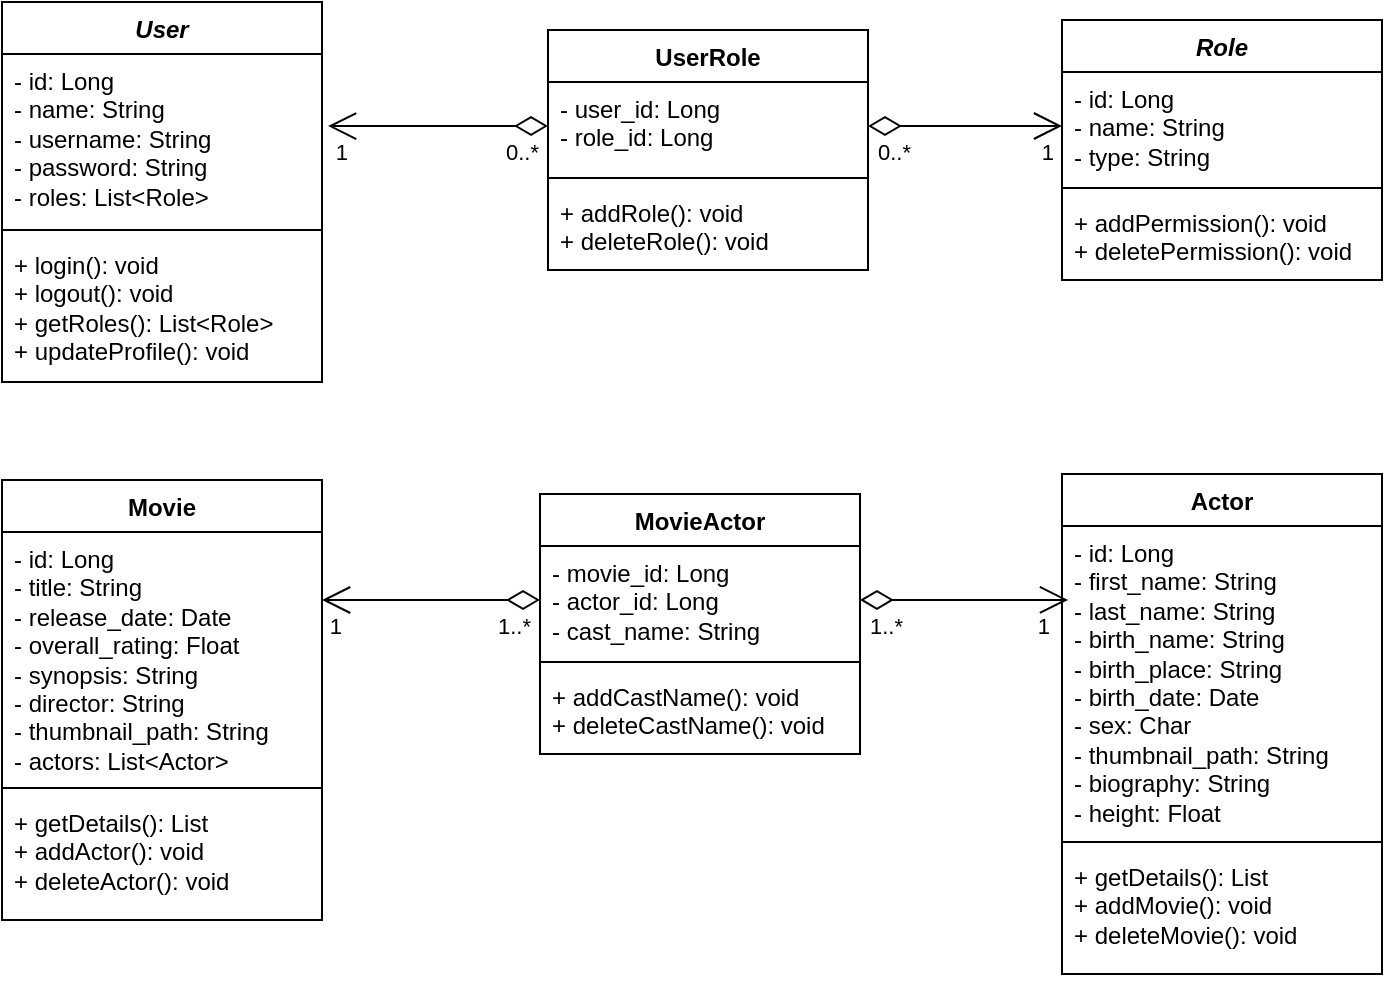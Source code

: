 <mxfile version="28.0.5">
  <diagram name="Page-1" id="QyTeDFzO0Lx-K44ou8np">
    <mxGraphModel dx="1055" dy="791" grid="1" gridSize="10" guides="1" tooltips="1" connect="1" arrows="1" fold="1" page="1" pageScale="1" pageWidth="850" pageHeight="1100" math="0" shadow="0">
      <root>
        <mxCell id="0" />
        <mxCell id="1" parent="0" />
        <mxCell id="ivrSB7jrcuk7AmbhE4pL-1" value="&lt;i&gt;User&lt;/i&gt;" style="swimlane;fontStyle=1;align=center;verticalAlign=top;childLayout=stackLayout;horizontal=1;startSize=26;horizontalStack=0;resizeParent=1;resizeParentMax=0;resizeLast=0;collapsible=1;marginBottom=0;whiteSpace=wrap;html=1;" parent="1" vertex="1">
          <mxGeometry x="77" y="41" width="160" height="190" as="geometry" />
        </mxCell>
        <mxCell id="ivrSB7jrcuk7AmbhE4pL-2" value="- id: Long&lt;div&gt;- name: String&lt;/div&gt;&lt;div&gt;- username: String&lt;/div&gt;&lt;div&gt;- password: String&lt;/div&gt;&lt;div&gt;- roles: List&amp;lt;Role&amp;gt;&lt;/div&gt;" style="text;strokeColor=none;fillColor=none;align=left;verticalAlign=top;spacingLeft=4;spacingRight=4;overflow=hidden;rotatable=0;points=[[0,0.5],[1,0.5]];portConstraint=eastwest;whiteSpace=wrap;html=1;" parent="ivrSB7jrcuk7AmbhE4pL-1" vertex="1">
          <mxGeometry y="26" width="160" height="84" as="geometry" />
        </mxCell>
        <mxCell id="ivrSB7jrcuk7AmbhE4pL-3" value="" style="line;strokeWidth=1;fillColor=none;align=left;verticalAlign=middle;spacingTop=-1;spacingLeft=3;spacingRight=3;rotatable=0;labelPosition=right;points=[];portConstraint=eastwest;strokeColor=inherit;" parent="ivrSB7jrcuk7AmbhE4pL-1" vertex="1">
          <mxGeometry y="110" width="160" height="8" as="geometry" />
        </mxCell>
        <mxCell id="ivrSB7jrcuk7AmbhE4pL-4" value="&lt;div&gt;+ login(): void&lt;/div&gt;&lt;div&gt;+ logout(): void&lt;/div&gt;&lt;div&gt;+ getRoles(): List&amp;lt;Role&amp;gt;&lt;/div&gt;&lt;div&gt;+ updateProfile(): void&lt;/div&gt;" style="text;strokeColor=none;fillColor=none;align=left;verticalAlign=top;spacingLeft=4;spacingRight=4;overflow=hidden;rotatable=0;points=[[0,0.5],[1,0.5]];portConstraint=eastwest;whiteSpace=wrap;html=1;" parent="ivrSB7jrcuk7AmbhE4pL-1" vertex="1">
          <mxGeometry y="118" width="160" height="72" as="geometry" />
        </mxCell>
        <mxCell id="ivrSB7jrcuk7AmbhE4pL-5" value="&lt;i&gt;Role&lt;/i&gt;" style="swimlane;fontStyle=1;align=center;verticalAlign=top;childLayout=stackLayout;horizontal=1;startSize=26;horizontalStack=0;resizeParent=1;resizeParentMax=0;resizeLast=0;collapsible=1;marginBottom=0;whiteSpace=wrap;html=1;" parent="1" vertex="1">
          <mxGeometry x="607" y="50" width="160" height="130" as="geometry" />
        </mxCell>
        <mxCell id="ivrSB7jrcuk7AmbhE4pL-6" value="- id: Long&lt;div&gt;- name: String&lt;/div&gt;&lt;div&gt;- type: String&lt;/div&gt;" style="text;strokeColor=none;fillColor=none;align=left;verticalAlign=top;spacingLeft=4;spacingRight=4;overflow=hidden;rotatable=0;points=[[0,0.5],[1,0.5]];portConstraint=eastwest;whiteSpace=wrap;html=1;" parent="ivrSB7jrcuk7AmbhE4pL-5" vertex="1">
          <mxGeometry y="26" width="160" height="54" as="geometry" />
        </mxCell>
        <mxCell id="ivrSB7jrcuk7AmbhE4pL-7" value="" style="line;strokeWidth=1;fillColor=none;align=left;verticalAlign=middle;spacingTop=-1;spacingLeft=3;spacingRight=3;rotatable=0;labelPosition=right;points=[];portConstraint=eastwest;strokeColor=inherit;" parent="ivrSB7jrcuk7AmbhE4pL-5" vertex="1">
          <mxGeometry y="80" width="160" height="8" as="geometry" />
        </mxCell>
        <mxCell id="ivrSB7jrcuk7AmbhE4pL-8" value="&lt;div&gt;+ addPermission(): void&lt;/div&gt;&lt;div&gt;+ deletePermission(): void&lt;/div&gt;" style="text;strokeColor=none;fillColor=none;align=left;verticalAlign=top;spacingLeft=4;spacingRight=4;overflow=hidden;rotatable=0;points=[[0,0.5],[1,0.5]];portConstraint=eastwest;whiteSpace=wrap;html=1;" parent="ivrSB7jrcuk7AmbhE4pL-5" vertex="1">
          <mxGeometry y="88" width="160" height="42" as="geometry" />
        </mxCell>
        <mxCell id="ivrSB7jrcuk7AmbhE4pL-9" value="Movie" style="swimlane;fontStyle=1;align=center;verticalAlign=top;childLayout=stackLayout;horizontal=1;startSize=26;horizontalStack=0;resizeParent=1;resizeParentMax=0;resizeLast=0;collapsible=1;marginBottom=0;whiteSpace=wrap;html=1;" parent="1" vertex="1">
          <mxGeometry x="77" y="280" width="160" height="220" as="geometry" />
        </mxCell>
        <mxCell id="ivrSB7jrcuk7AmbhE4pL-10" value="- id: Long&lt;div&gt;- title: String&lt;/div&gt;&lt;div&gt;- release_date: Date&lt;/div&gt;&lt;div&gt;- overall_rating: Float&lt;/div&gt;&lt;div&gt;- synopsis: String&lt;/div&gt;&lt;div&gt;- director: String&lt;/div&gt;&lt;div&gt;- thumbnail_path: String&lt;/div&gt;&lt;div&gt;- actors: List&amp;lt;Actor&amp;gt;&lt;/div&gt;" style="text;strokeColor=none;fillColor=none;align=left;verticalAlign=top;spacingLeft=4;spacingRight=4;overflow=hidden;rotatable=0;points=[[0,0.5],[1,0.5]];portConstraint=eastwest;whiteSpace=wrap;html=1;" parent="ivrSB7jrcuk7AmbhE4pL-9" vertex="1">
          <mxGeometry y="26" width="160" height="124" as="geometry" />
        </mxCell>
        <mxCell id="ivrSB7jrcuk7AmbhE4pL-11" value="" style="line;strokeWidth=1;fillColor=none;align=left;verticalAlign=middle;spacingTop=-1;spacingLeft=3;spacingRight=3;rotatable=0;labelPosition=right;points=[];portConstraint=eastwest;strokeColor=inherit;" parent="ivrSB7jrcuk7AmbhE4pL-9" vertex="1">
          <mxGeometry y="150" width="160" height="8" as="geometry" />
        </mxCell>
        <mxCell id="ivrSB7jrcuk7AmbhE4pL-12" value="&lt;div&gt;+ getDetails(): List&lt;/div&gt;&lt;div&gt;+ addActor(): void&lt;/div&gt;&lt;div&gt;+ deleteActor(): void&lt;/div&gt;" style="text;strokeColor=none;fillColor=none;align=left;verticalAlign=top;spacingLeft=4;spacingRight=4;overflow=hidden;rotatable=0;points=[[0,0.5],[1,0.5]];portConstraint=eastwest;whiteSpace=wrap;html=1;" parent="ivrSB7jrcuk7AmbhE4pL-9" vertex="1">
          <mxGeometry y="158" width="160" height="62" as="geometry" />
        </mxCell>
        <mxCell id="ivrSB7jrcuk7AmbhE4pL-13" value="MovieActor" style="swimlane;fontStyle=1;align=center;verticalAlign=top;childLayout=stackLayout;horizontal=1;startSize=26;horizontalStack=0;resizeParent=1;resizeParentMax=0;resizeLast=0;collapsible=1;marginBottom=0;whiteSpace=wrap;html=1;" parent="1" vertex="1">
          <mxGeometry x="346" y="287" width="160" height="130" as="geometry" />
        </mxCell>
        <mxCell id="ivrSB7jrcuk7AmbhE4pL-14" value="- movie_id: Long&lt;div&gt;- actor_id: Long&lt;/div&gt;&lt;div&gt;- cast_name: String&lt;/div&gt;" style="text;strokeColor=none;fillColor=none;align=left;verticalAlign=top;spacingLeft=4;spacingRight=4;overflow=hidden;rotatable=0;points=[[0,0.5],[1,0.5]];portConstraint=eastwest;whiteSpace=wrap;html=1;" parent="ivrSB7jrcuk7AmbhE4pL-13" vertex="1">
          <mxGeometry y="26" width="160" height="54" as="geometry" />
        </mxCell>
        <mxCell id="ivrSB7jrcuk7AmbhE4pL-15" value="" style="line;strokeWidth=1;fillColor=none;align=left;verticalAlign=middle;spacingTop=-1;spacingLeft=3;spacingRight=3;rotatable=0;labelPosition=right;points=[];portConstraint=eastwest;strokeColor=inherit;" parent="ivrSB7jrcuk7AmbhE4pL-13" vertex="1">
          <mxGeometry y="80" width="160" height="8" as="geometry" />
        </mxCell>
        <mxCell id="ivrSB7jrcuk7AmbhE4pL-16" value="&lt;div&gt;+ addCastName(): void&lt;/div&gt;&lt;div&gt;+ deleteCastName(): void&lt;/div&gt;" style="text;strokeColor=none;fillColor=none;align=left;verticalAlign=top;spacingLeft=4;spacingRight=4;overflow=hidden;rotatable=0;points=[[0,0.5],[1,0.5]];portConstraint=eastwest;whiteSpace=wrap;html=1;" parent="ivrSB7jrcuk7AmbhE4pL-13" vertex="1">
          <mxGeometry y="88" width="160" height="42" as="geometry" />
        </mxCell>
        <mxCell id="ivrSB7jrcuk7AmbhE4pL-17" value="UserRole" style="swimlane;fontStyle=1;align=center;verticalAlign=top;childLayout=stackLayout;horizontal=1;startSize=26;horizontalStack=0;resizeParent=1;resizeParentMax=0;resizeLast=0;collapsible=1;marginBottom=0;whiteSpace=wrap;html=1;" parent="1" vertex="1">
          <mxGeometry x="350" y="55" width="160" height="120" as="geometry" />
        </mxCell>
        <mxCell id="ivrSB7jrcuk7AmbhE4pL-18" value="- user_id: Long&lt;div&gt;- role_id: Long&lt;/div&gt;" style="text;strokeColor=none;fillColor=none;align=left;verticalAlign=top;spacingLeft=4;spacingRight=4;overflow=hidden;rotatable=0;points=[[0,0.5],[1,0.5]];portConstraint=eastwest;whiteSpace=wrap;html=1;" parent="ivrSB7jrcuk7AmbhE4pL-17" vertex="1">
          <mxGeometry y="26" width="160" height="44" as="geometry" />
        </mxCell>
        <mxCell id="ivrSB7jrcuk7AmbhE4pL-19" value="" style="line;strokeWidth=1;fillColor=none;align=left;verticalAlign=middle;spacingTop=-1;spacingLeft=3;spacingRight=3;rotatable=0;labelPosition=right;points=[];portConstraint=eastwest;strokeColor=inherit;" parent="ivrSB7jrcuk7AmbhE4pL-17" vertex="1">
          <mxGeometry y="70" width="160" height="8" as="geometry" />
        </mxCell>
        <mxCell id="ivrSB7jrcuk7AmbhE4pL-20" value="&lt;div&gt;+ addRole(): void&lt;/div&gt;&lt;div&gt;+ deleteRole(): void&lt;/div&gt;" style="text;strokeColor=none;fillColor=none;align=left;verticalAlign=top;spacingLeft=4;spacingRight=4;overflow=hidden;rotatable=0;points=[[0,0.5],[1,0.5]];portConstraint=eastwest;whiteSpace=wrap;html=1;" parent="ivrSB7jrcuk7AmbhE4pL-17" vertex="1">
          <mxGeometry y="78" width="160" height="42" as="geometry" />
        </mxCell>
        <mxCell id="ivrSB7jrcuk7AmbhE4pL-21" value="Actor" style="swimlane;fontStyle=1;align=center;verticalAlign=top;childLayout=stackLayout;horizontal=1;startSize=26;horizontalStack=0;resizeParent=1;resizeParentMax=0;resizeLast=0;collapsible=1;marginBottom=0;whiteSpace=wrap;html=1;" parent="1" vertex="1">
          <mxGeometry x="607" y="277" width="160" height="250" as="geometry" />
        </mxCell>
        <mxCell id="ivrSB7jrcuk7AmbhE4pL-22" value="- id: Long&lt;div&gt;- first_name: String&lt;/div&gt;&lt;div&gt;- last_name: String&lt;/div&gt;&lt;div&gt;- birth_name: String&lt;/div&gt;&lt;div&gt;- birth_place: String&lt;/div&gt;&lt;div&gt;- birth_date: Date&lt;/div&gt;&lt;div&gt;- sex: Char&lt;/div&gt;&lt;div&gt;- thumbnail_path: String&lt;/div&gt;&lt;div&gt;- biography: String&lt;/div&gt;&lt;div&gt;- height: Float&lt;/div&gt;" style="text;strokeColor=none;fillColor=none;align=left;verticalAlign=top;spacingLeft=4;spacingRight=4;overflow=hidden;rotatable=0;points=[[0,0.5],[1,0.5]];portConstraint=eastwest;whiteSpace=wrap;html=1;" parent="ivrSB7jrcuk7AmbhE4pL-21" vertex="1">
          <mxGeometry y="26" width="160" height="154" as="geometry" />
        </mxCell>
        <mxCell id="ivrSB7jrcuk7AmbhE4pL-23" value="" style="line;strokeWidth=1;fillColor=none;align=left;verticalAlign=middle;spacingTop=-1;spacingLeft=3;spacingRight=3;rotatable=0;labelPosition=right;points=[];portConstraint=eastwest;strokeColor=inherit;" parent="ivrSB7jrcuk7AmbhE4pL-21" vertex="1">
          <mxGeometry y="180" width="160" height="8" as="geometry" />
        </mxCell>
        <mxCell id="ivrSB7jrcuk7AmbhE4pL-24" value="&lt;div&gt;+ getDetails(): List&lt;/div&gt;&lt;div&gt;+ addMovie(): void&lt;/div&gt;&lt;div&gt;+ deleteMovie(): void&lt;/div&gt;" style="text;strokeColor=none;fillColor=none;align=left;verticalAlign=top;spacingLeft=4;spacingRight=4;overflow=hidden;rotatable=0;points=[[0,0.5],[1,0.5]];portConstraint=eastwest;whiteSpace=wrap;html=1;" parent="ivrSB7jrcuk7AmbhE4pL-21" vertex="1">
          <mxGeometry y="188" width="160" height="62" as="geometry" />
        </mxCell>
        <mxCell id="9d1cN1tCkW-GWZ-emTJo-2" value="" style="endArrow=open;html=1;endSize=12;startArrow=diamondThin;startSize=14;startFill=0;edgeStyle=orthogonalEdgeStyle;rounded=0;entryX=1.019;entryY=0.429;entryDx=0;entryDy=0;entryPerimeter=0;exitX=0;exitY=0.5;exitDx=0;exitDy=0;" edge="1" parent="1" source="ivrSB7jrcuk7AmbhE4pL-18" target="ivrSB7jrcuk7AmbhE4pL-2">
          <mxGeometry relative="1" as="geometry">
            <mxPoint x="280" y="120" as="sourcePoint" />
            <mxPoint x="420" y="660" as="targetPoint" />
          </mxGeometry>
        </mxCell>
        <mxCell id="9d1cN1tCkW-GWZ-emTJo-3" value="0..*" style="edgeLabel;resizable=0;html=1;align=left;verticalAlign=top;" connectable="0" vertex="1" parent="9d1cN1tCkW-GWZ-emTJo-2">
          <mxGeometry x="-1" relative="1" as="geometry">
            <mxPoint x="-23" as="offset" />
          </mxGeometry>
        </mxCell>
        <mxCell id="9d1cN1tCkW-GWZ-emTJo-4" value="1" style="edgeLabel;resizable=0;html=1;align=right;verticalAlign=top;" connectable="0" vertex="1" parent="9d1cN1tCkW-GWZ-emTJo-2">
          <mxGeometry x="1" relative="1" as="geometry">
            <mxPoint x="10" as="offset" />
          </mxGeometry>
        </mxCell>
        <mxCell id="9d1cN1tCkW-GWZ-emTJo-5" value="" style="endArrow=open;html=1;endSize=12;startArrow=diamondThin;startSize=14;startFill=0;edgeStyle=orthogonalEdgeStyle;rounded=0;entryX=0;entryY=0.5;entryDx=0;entryDy=0;exitX=1;exitY=0.5;exitDx=0;exitDy=0;" edge="1" parent="1" source="ivrSB7jrcuk7AmbhE4pL-18" target="ivrSB7jrcuk7AmbhE4pL-6">
          <mxGeometry relative="1" as="geometry">
            <mxPoint x="427" y="171" as="sourcePoint" />
            <mxPoint x="280" y="170" as="targetPoint" />
          </mxGeometry>
        </mxCell>
        <mxCell id="9d1cN1tCkW-GWZ-emTJo-6" value="0..*" style="edgeLabel;resizable=0;html=1;align=left;verticalAlign=top;" connectable="0" vertex="1" parent="9d1cN1tCkW-GWZ-emTJo-5">
          <mxGeometry x="-1" relative="1" as="geometry">
            <mxPoint x="3" as="offset" />
          </mxGeometry>
        </mxCell>
        <mxCell id="9d1cN1tCkW-GWZ-emTJo-7" value="1" style="edgeLabel;resizable=0;html=1;align=right;verticalAlign=top;" connectable="0" vertex="1" parent="9d1cN1tCkW-GWZ-emTJo-5">
          <mxGeometry x="1" relative="1" as="geometry">
            <mxPoint x="-4" as="offset" />
          </mxGeometry>
        </mxCell>
        <mxCell id="9d1cN1tCkW-GWZ-emTJo-8" value="" style="endArrow=open;html=1;endSize=12;startArrow=diamondThin;startSize=14;startFill=0;edgeStyle=orthogonalEdgeStyle;rounded=0;entryX=1.019;entryY=0.429;entryDx=0;entryDy=0;entryPerimeter=0;" edge="1" parent="1" source="ivrSB7jrcuk7AmbhE4pL-14">
          <mxGeometry relative="1" as="geometry">
            <mxPoint x="340" y="340" as="sourcePoint" />
            <mxPoint x="237" y="340" as="targetPoint" />
          </mxGeometry>
        </mxCell>
        <mxCell id="9d1cN1tCkW-GWZ-emTJo-9" value="1..*" style="edgeLabel;resizable=0;html=1;align=left;verticalAlign=top;" connectable="0" vertex="1" parent="9d1cN1tCkW-GWZ-emTJo-8">
          <mxGeometry x="-1" relative="1" as="geometry">
            <mxPoint x="-23" as="offset" />
          </mxGeometry>
        </mxCell>
        <mxCell id="9d1cN1tCkW-GWZ-emTJo-10" value="1" style="edgeLabel;resizable=0;html=1;align=right;verticalAlign=top;" connectable="0" vertex="1" parent="9d1cN1tCkW-GWZ-emTJo-8">
          <mxGeometry x="1" relative="1" as="geometry">
            <mxPoint x="10" as="offset" />
          </mxGeometry>
        </mxCell>
        <mxCell id="9d1cN1tCkW-GWZ-emTJo-12" value="" style="endArrow=open;html=1;endSize=12;startArrow=diamondThin;startSize=14;startFill=0;edgeStyle=orthogonalEdgeStyle;rounded=0;entryX=0.019;entryY=0.24;entryDx=0;entryDy=0;entryPerimeter=0;" edge="1" parent="1" source="ivrSB7jrcuk7AmbhE4pL-14" target="ivrSB7jrcuk7AmbhE4pL-22">
          <mxGeometry relative="1" as="geometry">
            <mxPoint x="259" y="390" as="sourcePoint" />
            <mxPoint x="150" y="390" as="targetPoint" />
          </mxGeometry>
        </mxCell>
        <mxCell id="9d1cN1tCkW-GWZ-emTJo-13" value="1..*" style="edgeLabel;resizable=0;html=1;align=left;verticalAlign=top;" connectable="0" vertex="1" parent="9d1cN1tCkW-GWZ-emTJo-12">
          <mxGeometry x="-1" relative="1" as="geometry">
            <mxPoint x="3" as="offset" />
          </mxGeometry>
        </mxCell>
        <mxCell id="9d1cN1tCkW-GWZ-emTJo-14" value="1" style="edgeLabel;resizable=0;html=1;align=right;verticalAlign=top;" connectable="0" vertex="1" parent="9d1cN1tCkW-GWZ-emTJo-12">
          <mxGeometry x="1" relative="1" as="geometry">
            <mxPoint x="-9" as="offset" />
          </mxGeometry>
        </mxCell>
      </root>
    </mxGraphModel>
  </diagram>
</mxfile>

